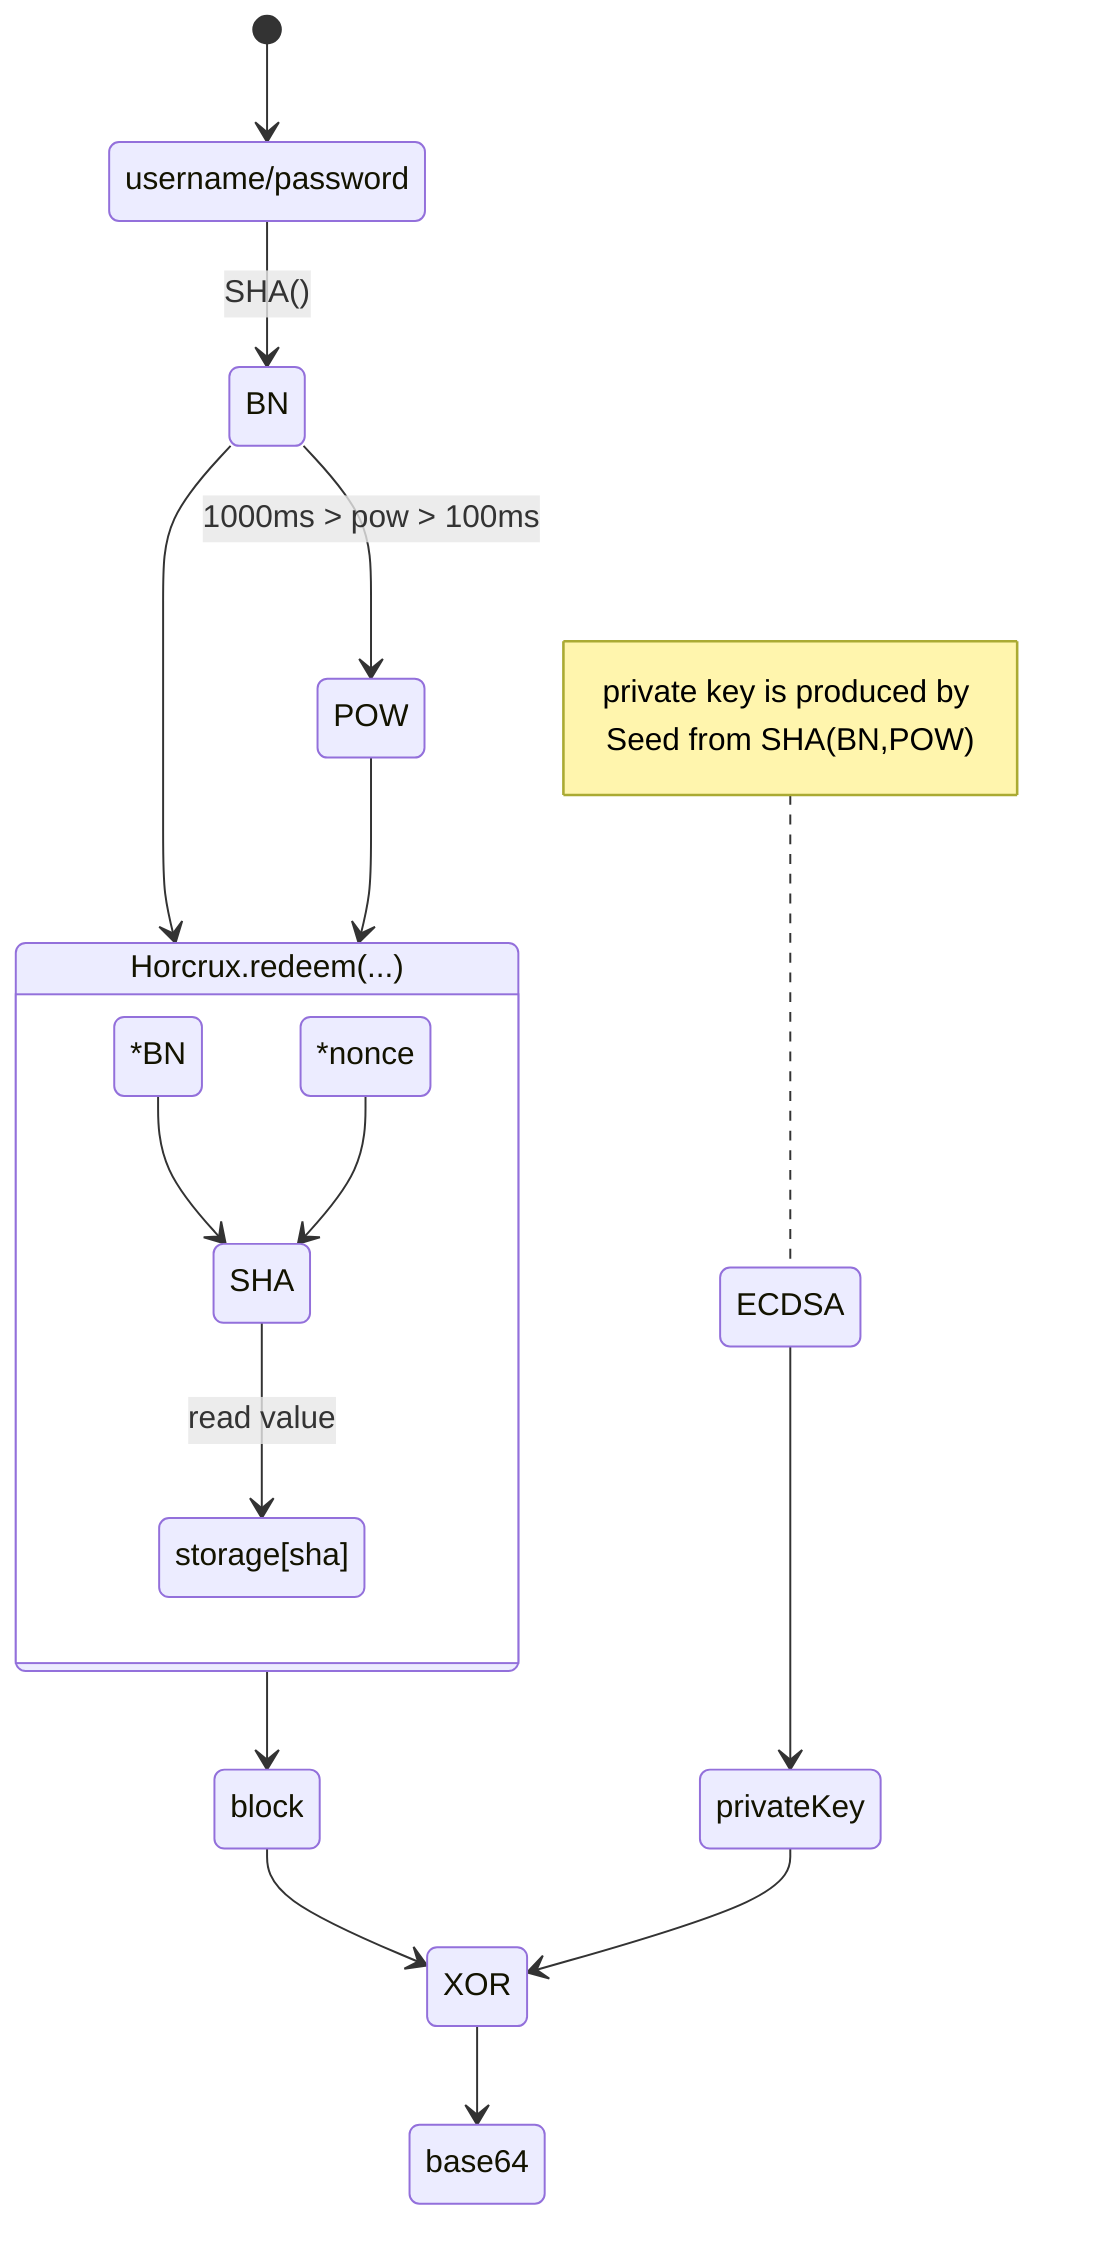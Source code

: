 stateDiagram-v2
    [*] --> username/password 
    username/password --> BN: SHA()
    BN --> POW: 1000ms > pow > 100ms
    BN --> Horcrux.redeem(...)
    POW --> Horcrux.redeem(...)

    state Horcrux.redeem(...) {                
        *BN --> SHA
        *nonce --> SHA 
        SHA --> storage[sha] : read value 
    }

    Horcrux.redeem(...) --> block
    block --> XOR    
    ECDSA --> privateKey
    note left of ECDSA : private key is produced by Seed from SHA(BN,POW) 
    privateKey --> XOR
    XOR --> base64